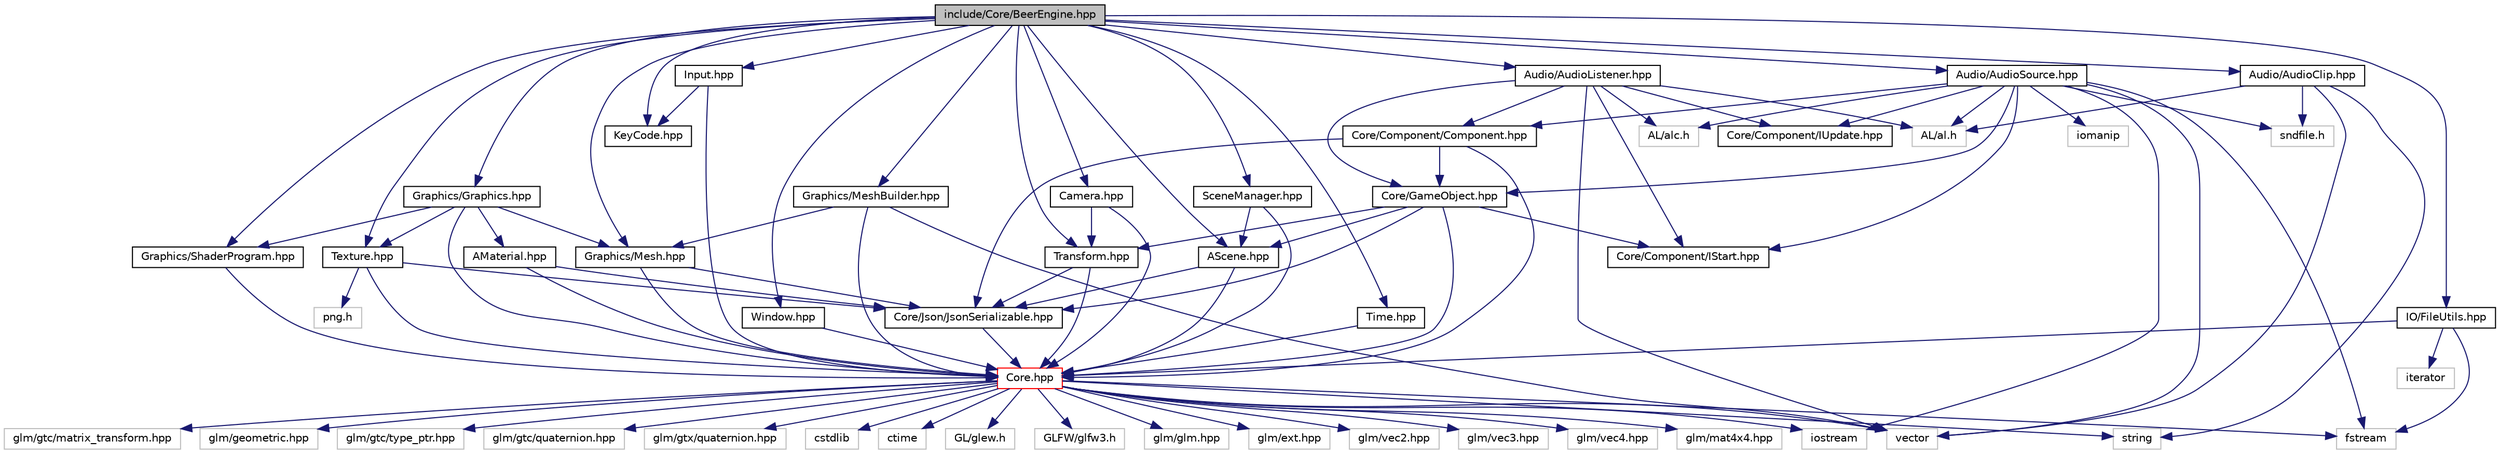 digraph "include/Core/BeerEngine.hpp"
{
  edge [fontname="Helvetica",fontsize="10",labelfontname="Helvetica",labelfontsize="10"];
  node [fontname="Helvetica",fontsize="10",shape=record];
  Node0 [label="include/Core/BeerEngine.hpp",height=0.2,width=0.4,color="black", fillcolor="grey75", style="filled", fontcolor="black"];
  Node0 -> Node1 [color="midnightblue",fontsize="10",style="solid"];
  Node1 [label="Window.hpp",height=0.2,width=0.4,color="black", fillcolor="white", style="filled",URL="$_window_8hpp.html",tooltip="Fenetre unique ou la partie graphique du moteur se deroule. "];
  Node1 -> Node2 [color="midnightblue",fontsize="10",style="solid"];
  Node2 [label="Core.hpp",height=0.2,width=0.4,color="red", fillcolor="white", style="filled",URL="$_core_8hpp.html"];
  Node2 -> Node3 [color="midnightblue",fontsize="10",style="solid"];
  Node3 [label="GL/glew.h",height=0.2,width=0.4,color="grey75", fillcolor="white", style="filled"];
  Node2 -> Node4 [color="midnightblue",fontsize="10",style="solid"];
  Node4 [label="GLFW/glfw3.h",height=0.2,width=0.4,color="grey75", fillcolor="white", style="filled"];
  Node2 -> Node5 [color="midnightblue",fontsize="10",style="solid"];
  Node5 [label="glm/glm.hpp",height=0.2,width=0.4,color="grey75", fillcolor="white", style="filled"];
  Node2 -> Node6 [color="midnightblue",fontsize="10",style="solid"];
  Node6 [label="glm/ext.hpp",height=0.2,width=0.4,color="grey75", fillcolor="white", style="filled"];
  Node2 -> Node7 [color="midnightblue",fontsize="10",style="solid"];
  Node7 [label="glm/vec2.hpp",height=0.2,width=0.4,color="grey75", fillcolor="white", style="filled"];
  Node2 -> Node8 [color="midnightblue",fontsize="10",style="solid"];
  Node8 [label="glm/vec3.hpp",height=0.2,width=0.4,color="grey75", fillcolor="white", style="filled"];
  Node2 -> Node9 [color="midnightblue",fontsize="10",style="solid"];
  Node9 [label="glm/vec4.hpp",height=0.2,width=0.4,color="grey75", fillcolor="white", style="filled"];
  Node2 -> Node10 [color="midnightblue",fontsize="10",style="solid"];
  Node10 [label="glm/mat4x4.hpp",height=0.2,width=0.4,color="grey75", fillcolor="white", style="filled"];
  Node2 -> Node11 [color="midnightblue",fontsize="10",style="solid"];
  Node11 [label="glm/gtc/matrix_transform.hpp",height=0.2,width=0.4,color="grey75", fillcolor="white", style="filled"];
  Node2 -> Node12 [color="midnightblue",fontsize="10",style="solid"];
  Node12 [label="glm/geometric.hpp",height=0.2,width=0.4,color="grey75", fillcolor="white", style="filled"];
  Node2 -> Node13 [color="midnightblue",fontsize="10",style="solid"];
  Node13 [label="glm/gtc/type_ptr.hpp",height=0.2,width=0.4,color="grey75", fillcolor="white", style="filled"];
  Node2 -> Node14 [color="midnightblue",fontsize="10",style="solid"];
  Node14 [label="glm/gtc/quaternion.hpp",height=0.2,width=0.4,color="grey75", fillcolor="white", style="filled"];
  Node2 -> Node15 [color="midnightblue",fontsize="10",style="solid"];
  Node15 [label="glm/gtx/quaternion.hpp",height=0.2,width=0.4,color="grey75", fillcolor="white", style="filled"];
  Node2 -> Node16 [color="midnightblue",fontsize="10",style="solid"];
  Node16 [label="cstdlib",height=0.2,width=0.4,color="grey75", fillcolor="white", style="filled"];
  Node2 -> Node17 [color="midnightblue",fontsize="10",style="solid"];
  Node17 [label="iostream",height=0.2,width=0.4,color="grey75", fillcolor="white", style="filled"];
  Node2 -> Node18 [color="midnightblue",fontsize="10",style="solid"];
  Node18 [label="ctime",height=0.2,width=0.4,color="grey75", fillcolor="white", style="filled"];
  Node2 -> Node20 [color="midnightblue",fontsize="10",style="solid"];
  Node20 [label="string",height=0.2,width=0.4,color="grey75", fillcolor="white", style="filled"];
  Node2 -> Node24 [color="midnightblue",fontsize="10",style="solid"];
  Node24 [label="vector",height=0.2,width=0.4,color="grey75", fillcolor="white", style="filled"];
  Node2 -> Node25 [color="midnightblue",fontsize="10",style="solid"];
  Node25 [label="fstream",height=0.2,width=0.4,color="grey75", fillcolor="white", style="filled"];
  Node0 -> Node31 [color="midnightblue",fontsize="10",style="solid"];
  Node31 [label="Time.hpp",height=0.2,width=0.4,color="black", fillcolor="white", style="filled",URL="$_time_8hpp.html",tooltip="gestion du temps "];
  Node31 -> Node2 [color="midnightblue",fontsize="10",style="solid"];
  Node0 -> Node32 [color="midnightblue",fontsize="10",style="solid"];
  Node32 [label="AScene.hpp",height=0.2,width=0.4,color="black", fillcolor="white", style="filled",URL="$_a_scene_8hpp.html"];
  Node32 -> Node2 [color="midnightblue",fontsize="10",style="solid"];
  Node32 -> Node33 [color="midnightblue",fontsize="10",style="solid"];
  Node33 [label="Core/Json/JsonSerializable.hpp",height=0.2,width=0.4,color="black", fillcolor="white", style="filled",URL="$_json_serializable_8hpp.html"];
  Node33 -> Node2 [color="midnightblue",fontsize="10",style="solid"];
  Node0 -> Node34 [color="midnightblue",fontsize="10",style="solid"];
  Node34 [label="SceneManager.hpp",height=0.2,width=0.4,color="black", fillcolor="white", style="filled",URL="$_scene_manager_8hpp.html",tooltip="Gestionaire des Scene du projet. "];
  Node34 -> Node2 [color="midnightblue",fontsize="10",style="solid"];
  Node34 -> Node32 [color="midnightblue",fontsize="10",style="solid"];
  Node0 -> Node35 [color="midnightblue",fontsize="10",style="solid"];
  Node35 [label="Graphics/Mesh.hpp",height=0.2,width=0.4,color="black", fillcolor="white", style="filled",URL="$_mesh_8hpp.html"];
  Node35 -> Node2 [color="midnightblue",fontsize="10",style="solid"];
  Node35 -> Node33 [color="midnightblue",fontsize="10",style="solid"];
  Node0 -> Node36 [color="midnightblue",fontsize="10",style="solid"];
  Node36 [label="Graphics/MeshBuilder.hpp",height=0.2,width=0.4,color="black", fillcolor="white", style="filled",URL="$_mesh_builder_8hpp.html"];
  Node36 -> Node24 [color="midnightblue",fontsize="10",style="solid"];
  Node36 -> Node2 [color="midnightblue",fontsize="10",style="solid"];
  Node36 -> Node35 [color="midnightblue",fontsize="10",style="solid"];
  Node0 -> Node37 [color="midnightblue",fontsize="10",style="solid"];
  Node37 [label="Graphics/ShaderProgram.hpp",height=0.2,width=0.4,color="black", fillcolor="white", style="filled",URL="$_shader_program_8hpp.html"];
  Node37 -> Node2 [color="midnightblue",fontsize="10",style="solid"];
  Node0 -> Node38 [color="midnightblue",fontsize="10",style="solid"];
  Node38 [label="Graphics/Graphics.hpp",height=0.2,width=0.4,color="black", fillcolor="white", style="filled",URL="$_graphics_8hpp.html"];
  Node38 -> Node2 [color="midnightblue",fontsize="10",style="solid"];
  Node38 -> Node35 [color="midnightblue",fontsize="10",style="solid"];
  Node38 -> Node39 [color="midnightblue",fontsize="10",style="solid"];
  Node39 [label="Texture.hpp",height=0.2,width=0.4,color="black", fillcolor="white", style="filled",URL="$_texture_8hpp.html"];
  Node39 -> Node2 [color="midnightblue",fontsize="10",style="solid"];
  Node39 -> Node40 [color="midnightblue",fontsize="10",style="solid"];
  Node40 [label="png.h",height=0.2,width=0.4,color="grey75", fillcolor="white", style="filled"];
  Node39 -> Node33 [color="midnightblue",fontsize="10",style="solid"];
  Node38 -> Node37 [color="midnightblue",fontsize="10",style="solid"];
  Node38 -> Node41 [color="midnightblue",fontsize="10",style="solid"];
  Node41 [label="AMaterial.hpp",height=0.2,width=0.4,color="black", fillcolor="white", style="filled",URL="$_a_material_8hpp.html"];
  Node41 -> Node2 [color="midnightblue",fontsize="10",style="solid"];
  Node41 -> Node33 [color="midnightblue",fontsize="10",style="solid"];
  Node0 -> Node39 [color="midnightblue",fontsize="10",style="solid"];
  Node0 -> Node42 [color="midnightblue",fontsize="10",style="solid"];
  Node42 [label="IO/FileUtils.hpp",height=0.2,width=0.4,color="black", fillcolor="white", style="filled",URL="$_file_utils_8hpp.html"];
  Node42 -> Node25 [color="midnightblue",fontsize="10",style="solid"];
  Node42 -> Node43 [color="midnightblue",fontsize="10",style="solid"];
  Node43 [label="iterator",height=0.2,width=0.4,color="grey75", fillcolor="white", style="filled"];
  Node42 -> Node2 [color="midnightblue",fontsize="10",style="solid"];
  Node0 -> Node44 [color="midnightblue",fontsize="10",style="solid"];
  Node44 [label="Transform.hpp",height=0.2,width=0.4,color="black", fillcolor="white", style="filled",URL="$_transform_8hpp.html",tooltip="Component de transformation d&#39;un object. "];
  Node44 -> Node2 [color="midnightblue",fontsize="10",style="solid"];
  Node44 -> Node33 [color="midnightblue",fontsize="10",style="solid"];
  Node0 -> Node45 [color="midnightblue",fontsize="10",style="solid"];
  Node45 [label="Input.hpp",height=0.2,width=0.4,color="black", fillcolor="white", style="filled",URL="$_input_8hpp.html"];
  Node45 -> Node2 [color="midnightblue",fontsize="10",style="solid"];
  Node45 -> Node46 [color="midnightblue",fontsize="10",style="solid"];
  Node46 [label="KeyCode.hpp",height=0.2,width=0.4,color="black", fillcolor="white", style="filled",URL="$_key_code_8hpp.html",tooltip="liste des touches "];
  Node0 -> Node46 [color="midnightblue",fontsize="10",style="solid"];
  Node0 -> Node47 [color="midnightblue",fontsize="10",style="solid"];
  Node47 [label="Camera.hpp",height=0.2,width=0.4,color="black", fillcolor="white", style="filled",URL="$_camera_8hpp.html"];
  Node47 -> Node2 [color="midnightblue",fontsize="10",style="solid"];
  Node47 -> Node44 [color="midnightblue",fontsize="10",style="solid"];
  Node0 -> Node48 [color="midnightblue",fontsize="10",style="solid"];
  Node48 [label="Audio/AudioSource.hpp",height=0.2,width=0.4,color="black", fillcolor="white", style="filled",URL="$_audio_source_8hpp.html"];
  Node48 -> Node49 [color="midnightblue",fontsize="10",style="solid"];
  Node49 [label="AL/al.h",height=0.2,width=0.4,color="grey75", fillcolor="white", style="filled"];
  Node48 -> Node50 [color="midnightblue",fontsize="10",style="solid"];
  Node50 [label="AL/alc.h",height=0.2,width=0.4,color="grey75", fillcolor="white", style="filled"];
  Node48 -> Node17 [color="midnightblue",fontsize="10",style="solid"];
  Node48 -> Node25 [color="midnightblue",fontsize="10",style="solid"];
  Node48 -> Node51 [color="midnightblue",fontsize="10",style="solid"];
  Node51 [label="sndfile.h",height=0.2,width=0.4,color="grey75", fillcolor="white", style="filled"];
  Node48 -> Node24 [color="midnightblue",fontsize="10",style="solid"];
  Node48 -> Node52 [color="midnightblue",fontsize="10",style="solid"];
  Node52 [label="iomanip",height=0.2,width=0.4,color="grey75", fillcolor="white", style="filled"];
  Node48 -> Node53 [color="midnightblue",fontsize="10",style="solid"];
  Node53 [label="Core/GameObject.hpp",height=0.2,width=0.4,color="black", fillcolor="white", style="filled",URL="$_game_object_8hpp.html"];
  Node53 -> Node2 [color="midnightblue",fontsize="10",style="solid"];
  Node53 -> Node32 [color="midnightblue",fontsize="10",style="solid"];
  Node53 -> Node44 [color="midnightblue",fontsize="10",style="solid"];
  Node53 -> Node54 [color="midnightblue",fontsize="10",style="solid"];
  Node54 [label="Core/Component/IStart.hpp",height=0.2,width=0.4,color="black", fillcolor="white", style="filled",URL="$_i_start_8hpp.html"];
  Node53 -> Node33 [color="midnightblue",fontsize="10",style="solid"];
  Node48 -> Node55 [color="midnightblue",fontsize="10",style="solid"];
  Node55 [label="Core/Component/Component.hpp",height=0.2,width=0.4,color="black", fillcolor="white", style="filled",URL="$_component_8hpp.html"];
  Node55 -> Node2 [color="midnightblue",fontsize="10",style="solid"];
  Node55 -> Node33 [color="midnightblue",fontsize="10",style="solid"];
  Node55 -> Node53 [color="midnightblue",fontsize="10",style="solid"];
  Node48 -> Node56 [color="midnightblue",fontsize="10",style="solid"];
  Node56 [label="Core/Component/IUpdate.hpp",height=0.2,width=0.4,color="black", fillcolor="white", style="filled",URL="$_i_update_8hpp.html"];
  Node48 -> Node54 [color="midnightblue",fontsize="10",style="solid"];
  Node0 -> Node57 [color="midnightblue",fontsize="10",style="solid"];
  Node57 [label="Audio/AudioListener.hpp",height=0.2,width=0.4,color="black", fillcolor="white", style="filled",URL="$_audio_listener_8hpp.html"];
  Node57 -> Node49 [color="midnightblue",fontsize="10",style="solid"];
  Node57 -> Node50 [color="midnightblue",fontsize="10",style="solid"];
  Node57 -> Node24 [color="midnightblue",fontsize="10",style="solid"];
  Node57 -> Node53 [color="midnightblue",fontsize="10",style="solid"];
  Node57 -> Node55 [color="midnightblue",fontsize="10",style="solid"];
  Node57 -> Node56 [color="midnightblue",fontsize="10",style="solid"];
  Node57 -> Node54 [color="midnightblue",fontsize="10",style="solid"];
  Node0 -> Node58 [color="midnightblue",fontsize="10",style="solid"];
  Node58 [label="Audio/AudioClip.hpp",height=0.2,width=0.4,color="black", fillcolor="white", style="filled",URL="$_audio_clip_8hpp.html"];
  Node58 -> Node20 [color="midnightblue",fontsize="10",style="solid"];
  Node58 -> Node51 [color="midnightblue",fontsize="10",style="solid"];
  Node58 -> Node49 [color="midnightblue",fontsize="10",style="solid"];
  Node58 -> Node24 [color="midnightblue",fontsize="10",style="solid"];
}
